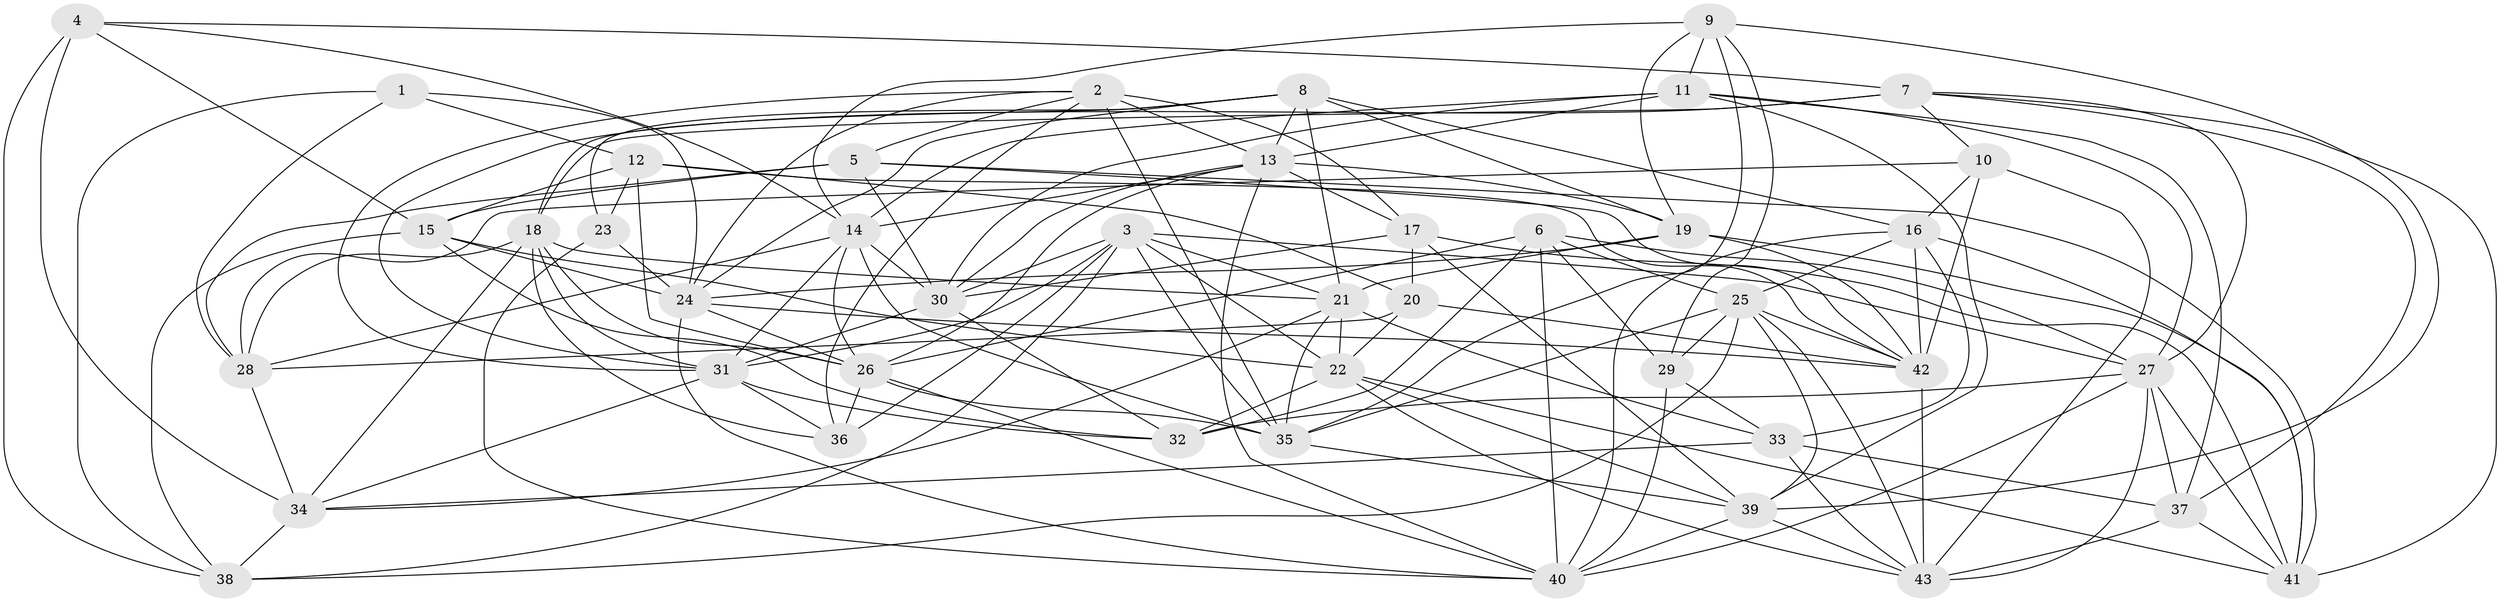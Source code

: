 // original degree distribution, {4: 1.0}
// Generated by graph-tools (version 1.1) at 2025/38/03/04/25 23:38:13]
// undirected, 43 vertices, 151 edges
graph export_dot {
  node [color=gray90,style=filled];
  1;
  2;
  3;
  4;
  5;
  6;
  7;
  8;
  9;
  10;
  11;
  12;
  13;
  14;
  15;
  16;
  17;
  18;
  19;
  20;
  21;
  22;
  23;
  24;
  25;
  26;
  27;
  28;
  29;
  30;
  31;
  32;
  33;
  34;
  35;
  36;
  37;
  38;
  39;
  40;
  41;
  42;
  43;
  1 -- 12 [weight=1.0];
  1 -- 24 [weight=1.0];
  1 -- 28 [weight=1.0];
  1 -- 38 [weight=1.0];
  2 -- 5 [weight=1.0];
  2 -- 13 [weight=2.0];
  2 -- 17 [weight=1.0];
  2 -- 24 [weight=1.0];
  2 -- 31 [weight=1.0];
  2 -- 35 [weight=1.0];
  2 -- 36 [weight=1.0];
  3 -- 21 [weight=1.0];
  3 -- 22 [weight=1.0];
  3 -- 27 [weight=1.0];
  3 -- 30 [weight=1.0];
  3 -- 31 [weight=1.0];
  3 -- 35 [weight=1.0];
  3 -- 36 [weight=1.0];
  3 -- 38 [weight=1.0];
  4 -- 7 [weight=1.0];
  4 -- 14 [weight=1.0];
  4 -- 15 [weight=1.0];
  4 -- 34 [weight=1.0];
  4 -- 38 [weight=2.0];
  5 -- 15 [weight=1.0];
  5 -- 28 [weight=1.0];
  5 -- 30 [weight=1.0];
  5 -- 41 [weight=1.0];
  5 -- 42 [weight=1.0];
  6 -- 25 [weight=1.0];
  6 -- 26 [weight=1.0];
  6 -- 27 [weight=1.0];
  6 -- 29 [weight=1.0];
  6 -- 32 [weight=1.0];
  6 -- 40 [weight=1.0];
  7 -- 10 [weight=1.0];
  7 -- 18 [weight=2.0];
  7 -- 27 [weight=1.0];
  7 -- 31 [weight=1.0];
  7 -- 37 [weight=1.0];
  7 -- 41 [weight=1.0];
  8 -- 13 [weight=1.0];
  8 -- 16 [weight=1.0];
  8 -- 18 [weight=1.0];
  8 -- 19 [weight=2.0];
  8 -- 21 [weight=1.0];
  8 -- 23 [weight=1.0];
  8 -- 24 [weight=1.0];
  9 -- 11 [weight=1.0];
  9 -- 14 [weight=1.0];
  9 -- 19 [weight=1.0];
  9 -- 29 [weight=1.0];
  9 -- 35 [weight=1.0];
  9 -- 39 [weight=1.0];
  10 -- 16 [weight=1.0];
  10 -- 28 [weight=1.0];
  10 -- 42 [weight=1.0];
  10 -- 43 [weight=2.0];
  11 -- 13 [weight=1.0];
  11 -- 14 [weight=1.0];
  11 -- 27 [weight=1.0];
  11 -- 30 [weight=1.0];
  11 -- 37 [weight=2.0];
  11 -- 39 [weight=1.0];
  12 -- 15 [weight=1.0];
  12 -- 20 [weight=3.0];
  12 -- 23 [weight=1.0];
  12 -- 26 [weight=1.0];
  12 -- 42 [weight=1.0];
  13 -- 14 [weight=1.0];
  13 -- 17 [weight=1.0];
  13 -- 19 [weight=1.0];
  13 -- 26 [weight=1.0];
  13 -- 30 [weight=1.0];
  13 -- 40 [weight=1.0];
  14 -- 26 [weight=1.0];
  14 -- 28 [weight=2.0];
  14 -- 30 [weight=1.0];
  14 -- 31 [weight=1.0];
  14 -- 35 [weight=1.0];
  15 -- 22 [weight=1.0];
  15 -- 24 [weight=2.0];
  15 -- 32 [weight=1.0];
  15 -- 38 [weight=1.0];
  16 -- 25 [weight=1.0];
  16 -- 33 [weight=1.0];
  16 -- 40 [weight=2.0];
  16 -- 41 [weight=1.0];
  16 -- 42 [weight=1.0];
  17 -- 20 [weight=1.0];
  17 -- 30 [weight=2.0];
  17 -- 39 [weight=2.0];
  17 -- 41 [weight=1.0];
  18 -- 21 [weight=1.0];
  18 -- 26 [weight=1.0];
  18 -- 28 [weight=1.0];
  18 -- 31 [weight=1.0];
  18 -- 34 [weight=2.0];
  18 -- 36 [weight=1.0];
  19 -- 21 [weight=1.0];
  19 -- 24 [weight=1.0];
  19 -- 41 [weight=1.0];
  19 -- 42 [weight=1.0];
  20 -- 22 [weight=1.0];
  20 -- 28 [weight=1.0];
  20 -- 42 [weight=2.0];
  21 -- 22 [weight=1.0];
  21 -- 33 [weight=1.0];
  21 -- 34 [weight=1.0];
  21 -- 35 [weight=1.0];
  22 -- 32 [weight=1.0];
  22 -- 39 [weight=1.0];
  22 -- 41 [weight=1.0];
  22 -- 43 [weight=1.0];
  23 -- 24 [weight=1.0];
  23 -- 40 [weight=1.0];
  24 -- 26 [weight=1.0];
  24 -- 40 [weight=1.0];
  24 -- 42 [weight=1.0];
  25 -- 29 [weight=2.0];
  25 -- 35 [weight=1.0];
  25 -- 38 [weight=2.0];
  25 -- 39 [weight=1.0];
  25 -- 42 [weight=1.0];
  25 -- 43 [weight=1.0];
  26 -- 35 [weight=1.0];
  26 -- 36 [weight=2.0];
  26 -- 40 [weight=1.0];
  27 -- 32 [weight=1.0];
  27 -- 37 [weight=2.0];
  27 -- 40 [weight=1.0];
  27 -- 41 [weight=1.0];
  27 -- 43 [weight=1.0];
  28 -- 34 [weight=1.0];
  29 -- 33 [weight=1.0];
  29 -- 40 [weight=1.0];
  30 -- 31 [weight=1.0];
  30 -- 32 [weight=2.0];
  31 -- 32 [weight=2.0];
  31 -- 34 [weight=1.0];
  31 -- 36 [weight=1.0];
  33 -- 34 [weight=1.0];
  33 -- 37 [weight=1.0];
  33 -- 43 [weight=1.0];
  34 -- 38 [weight=1.0];
  35 -- 39 [weight=1.0];
  37 -- 41 [weight=1.0];
  37 -- 43 [weight=1.0];
  39 -- 40 [weight=1.0];
  39 -- 43 [weight=2.0];
  42 -- 43 [weight=1.0];
}
